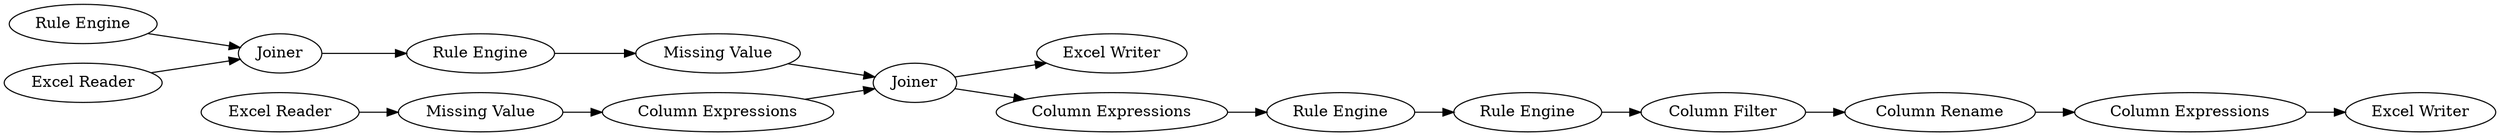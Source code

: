 digraph {
	226 -> 203
	234 -> 365
	208 -> 209
	365 -> 366
	233 -> 234
	212 -> 211
	209 -> 211
	204 -> 203
	366 -> 367
	211 -> 202
	205 -> 208
	232 -> 233
	211 -> 232
	367 -> 368
	203 -> 22
	22 -> 212
	232 [label="Column Expressions"]
	233 [label="Rule Engine"]
	203 [label=Joiner]
	211 [label=Joiner]
	366 [label="Column Rename"]
	208 [label="Missing Value"]
	365 [label="Column Filter"]
	22 [label="Rule Engine"]
	367 [label="Column Expressions"]
	205 [label="Excel Reader"]
	212 [label="Missing Value"]
	226 [label="Rule Engine"]
	202 [label="Excel Writer"]
	368 [label="Excel Writer"]
	234 [label="Rule Engine"]
	204 [label="Excel Reader"]
	209 [label="Column Expressions"]
	rankdir=LR
}
